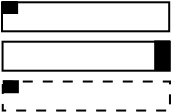 <?xml version="1.0"?>
<diagram xmlns:dia="http://www.lysator.liu.se/~alla/dia/">
  <diagramdata>
    <attribute name="background">
      <color val="#ffffff"/>
    </attribute>
    <attribute name="paper">
      <composite type="paper">
        <attribute name="name">
          <string>#A4#</string>
        </attribute>
        <attribute name="tmargin">
          <real val="2.82"/>
        </attribute>
        <attribute name="bmargin">
          <real val="2.82"/>
        </attribute>
        <attribute name="lmargin">
          <real val="2.82"/>
        </attribute>
        <attribute name="rmargin">
          <real val="2.82"/>
        </attribute>
        <attribute name="is_portrait">
          <boolean val="true"/>
        </attribute>
        <attribute name="scaling">
          <real val="1"/>
        </attribute>
        <attribute name="fitto">
          <boolean val="false"/>
        </attribute>
      </composite>
    </attribute>
    <attribute name="grid">
      <composite type="grid">
        <attribute name="width_x">
          <real val="1"/>
        </attribute>
        <attribute name="width_y">
          <real val="1"/>
        </attribute>
        <attribute name="visible_x">
          <int val="1"/>
        </attribute>
        <attribute name="visible_y">
          <int val="1"/>
        </attribute>
      </composite>
    </attribute>
    <attribute name="guides">
      <composite type="guides">
        <attribute name="hguides"/>
        <attribute name="vguides"/>
      </composite>
    </attribute>
  </diagramdata>
  <layer name="Background" visible="true">
    <group>
      <object type="Standard - Box" version="0" id="O0">
        <attribute name="obj_pos">
          <point val="6.365,2.484"/>
        </attribute>
        <attribute name="obj_bb">
          <rectangle val="6.315,2.434;14.775,3.984"/>
        </attribute>
        <attribute name="elem_corner">
          <point val="6.365,2.484"/>
        </attribute>
        <attribute name="elem_width">
          <real val="8.36"/>
        </attribute>
        <attribute name="elem_height">
          <real val="1.45"/>
        </attribute>
        <attribute name="show_background">
          <boolean val="true"/>
        </attribute>
      </object>
      <object type="Standard - Box" version="0" id="O1">
        <attribute name="obj_pos">
          <point val="6.421,2.469"/>
        </attribute>
        <attribute name="obj_bb">
          <rectangle val="6.371,2.419;7.171,3.069"/>
        </attribute>
        <attribute name="elem_corner">
          <point val="6.421,2.469"/>
        </attribute>
        <attribute name="elem_width">
          <real val="0.7"/>
        </attribute>
        <attribute name="elem_height">
          <real val="0.55"/>
        </attribute>
        <attribute name="border_width">
          <real val="0.1"/>
        </attribute>
        <attribute name="inner_color">
          <color val="#000000"/>
        </attribute>
        <attribute name="show_background">
          <boolean val="true"/>
        </attribute>
      </object>
    </group>
    <object type="Standard - Text" version="0" id="O2">
      <attribute name="obj_pos">
        <point val="8.707,5.993"/>
      </attribute>
      <attribute name="obj_bb">
        <rectangle val="8.707,5.398;8.707,6.198"/>
      </attribute>
      <attribute name="text">
        <composite type="text">
          <attribute name="string">
            <string>##</string>
          </attribute>
          <attribute name="font">
            <font name="Courier"/>
          </attribute>
          <attribute name="height">
            <real val="0.8"/>
          </attribute>
          <attribute name="pos">
            <point val="8.707,5.993"/>
          </attribute>
          <attribute name="color">
            <color val="#000000"/>
          </attribute>
          <attribute name="alignment">
            <enum val="1"/>
          </attribute>
        </composite>
      </attribute>
    </object>
    <group>
      <object type="Standard - Box" version="0" id="O3">
        <attribute name="obj_pos">
          <point val="6.393,4.454"/>
        </attribute>
        <attribute name="obj_bb">
          <rectangle val="6.343,4.404;14.803,5.954"/>
        </attribute>
        <attribute name="elem_corner">
          <point val="6.393,4.454"/>
        </attribute>
        <attribute name="elem_width">
          <real val="8.36"/>
        </attribute>
        <attribute name="elem_height">
          <real val="1.45"/>
        </attribute>
        <attribute name="show_background">
          <boolean val="true"/>
        </attribute>
      </object>
      <object type="Standard - Box" version="0" id="O4">
        <attribute name="obj_pos">
          <point val="14.024,4.44"/>
        </attribute>
        <attribute name="obj_bb">
          <rectangle val="13.974,4.39;14.774,5.921"/>
        </attribute>
        <attribute name="elem_corner">
          <point val="14.024,4.44"/>
        </attribute>
        <attribute name="elem_width">
          <real val="0.7"/>
        </attribute>
        <attribute name="elem_height">
          <real val="1.432"/>
        </attribute>
        <attribute name="border_width">
          <real val="0.1"/>
        </attribute>
        <attribute name="inner_color">
          <color val="#000000"/>
        </attribute>
        <attribute name="show_background">
          <boolean val="true"/>
        </attribute>
      </object>
    </group>
    <group>
      <object type="Standard - Box" version="0" id="O5">
        <attribute name="obj_pos">
          <point val="6.403,6.446"/>
        </attribute>
        <attribute name="obj_bb">
          <rectangle val="6.353,6.396;14.813,7.946"/>
        </attribute>
        <attribute name="elem_corner">
          <point val="6.403,6.446"/>
        </attribute>
        <attribute name="elem_width">
          <real val="8.36"/>
        </attribute>
        <attribute name="elem_height">
          <real val="1.45"/>
        </attribute>
        <attribute name="border_width">
          <real val="0.1"/>
        </attribute>
        <attribute name="show_background">
          <boolean val="true"/>
        </attribute>
        <attribute name="line_style">
          <enum val="1"/>
        </attribute>
        <attribute name="dashlength">
          <real val="0.5"/>
        </attribute>
      </object>
      <object type="Standard - Box" version="0" id="O6">
        <attribute name="obj_pos">
          <point val="6.459,6.431"/>
        </attribute>
        <attribute name="obj_bb">
          <rectangle val="6.409,6.381;7.209,7.031"/>
        </attribute>
        <attribute name="elem_corner">
          <point val="6.459,6.431"/>
        </attribute>
        <attribute name="elem_width">
          <real val="0.7"/>
        </attribute>
        <attribute name="elem_height">
          <real val="0.55"/>
        </attribute>
        <attribute name="border_width">
          <real val="0.1"/>
        </attribute>
        <attribute name="inner_color">
          <color val="#000000"/>
        </attribute>
        <attribute name="show_background">
          <boolean val="true"/>
        </attribute>
      </object>
    </group>
  </layer>
</diagram>
